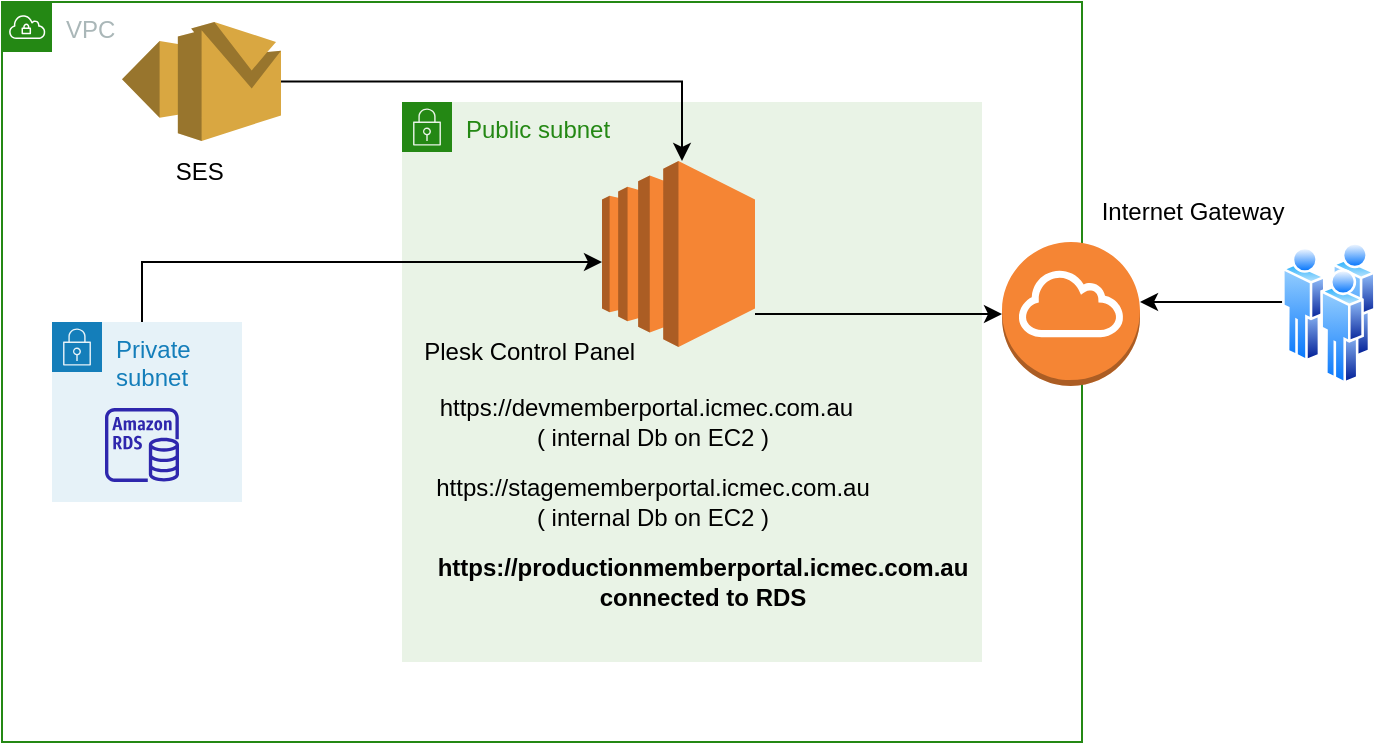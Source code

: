 <mxfile version="20.8.19" type="device"><diagram id="sURr40B0i4ssuBCh5Qqx" name="Page-1"><mxGraphModel dx="1647" dy="876" grid="1" gridSize="10" guides="1" tooltips="1" connect="1" arrows="1" fold="1" page="1" pageScale="1" pageWidth="827" pageHeight="1169" math="0" shadow="0"><root><mxCell id="0"/><mxCell id="1" parent="0"/><mxCell id="E-zNsAhclCPM9enmIiqa-1" value="VPC" style="points=[[0,0],[0.25,0],[0.5,0],[0.75,0],[1,0],[1,0.25],[1,0.5],[1,0.75],[1,1],[0.75,1],[0.5,1],[0.25,1],[0,1],[0,0.75],[0,0.5],[0,0.25]];outlineConnect=0;gradientColor=none;html=1;whiteSpace=wrap;fontSize=12;fontStyle=0;container=1;pointerEvents=0;collapsible=0;recursiveResize=0;shape=mxgraph.aws4.group;grIcon=mxgraph.aws4.group_vpc;strokeColor=#248814;fillColor=none;verticalAlign=top;align=left;spacingLeft=30;fontColor=#AAB7B8;dashed=0;" parent="1" vertex="1"><mxGeometry x="100" y="110" width="540" height="370" as="geometry"/></mxCell><mxCell id="E-zNsAhclCPM9enmIiqa-4" value="Public subnet" style="points=[[0,0],[0.25,0],[0.5,0],[0.75,0],[1,0],[1,0.25],[1,0.5],[1,0.75],[1,1],[0.75,1],[0.5,1],[0.25,1],[0,1],[0,0.75],[0,0.5],[0,0.25]];outlineConnect=0;gradientColor=none;html=1;whiteSpace=wrap;fontSize=12;fontStyle=0;container=1;pointerEvents=0;collapsible=0;recursiveResize=0;shape=mxgraph.aws4.group;grIcon=mxgraph.aws4.group_security_group;grStroke=0;strokeColor=#248814;fillColor=#E9F3E6;verticalAlign=top;align=left;spacingLeft=30;fontColor=#248814;dashed=0;" parent="E-zNsAhclCPM9enmIiqa-1" vertex="1"><mxGeometry x="200" y="50" width="290" height="280" as="geometry"/></mxCell><mxCell id="E-zNsAhclCPM9enmIiqa-2" value="" style="outlineConnect=0;dashed=0;verticalLabelPosition=bottom;verticalAlign=top;align=center;html=1;shape=mxgraph.aws3.ec2;fillColor=#F58534;gradientColor=none;" parent="E-zNsAhclCPM9enmIiqa-4" vertex="1"><mxGeometry x="100" y="29.5" width="76.5" height="93" as="geometry"/></mxCell><mxCell id="E-zNsAhclCPM9enmIiqa-23" value="Plesk Control Panel&amp;nbsp;" style="text;html=1;align=center;verticalAlign=middle;resizable=0;points=[];autosize=1;strokeColor=none;fillColor=none;" parent="E-zNsAhclCPM9enmIiqa-4" vertex="1"><mxGeometry y="110" width="130" height="30" as="geometry"/></mxCell><mxCell id="E-zNsAhclCPM9enmIiqa-25" value="https://devmemberportal.icmec.com.au&lt;span style=&quot;white-space: pre;&quot;&gt;&#9;&lt;/span&gt;&lt;br&gt;( internal Db on EC2 )" style="text;html=1;align=center;verticalAlign=middle;resizable=0;points=[];autosize=1;strokeColor=none;fillColor=none;" parent="E-zNsAhclCPM9enmIiqa-4" vertex="1"><mxGeometry x="5" y="140" width="240" height="40" as="geometry"/></mxCell><mxCell id="E-zNsAhclCPM9enmIiqa-26" value="https://stagememberportal.icmec.com.au&lt;br&gt;( internal Db on EC2 )" style="text;html=1;align=center;verticalAlign=middle;resizable=0;points=[];autosize=1;strokeColor=none;fillColor=none;" parent="E-zNsAhclCPM9enmIiqa-4" vertex="1"><mxGeometry x="5" y="180" width="240" height="40" as="geometry"/></mxCell><mxCell id="E-zNsAhclCPM9enmIiqa-27" value="&lt;b&gt;https://productionmemberportal.icmec.com.au&lt;br&gt;connected to RDS&lt;/b&gt;" style="text;html=1;align=center;verticalAlign=middle;resizable=0;points=[];autosize=1;strokeColor=none;fillColor=none;" parent="E-zNsAhclCPM9enmIiqa-4" vertex="1"><mxGeometry x="5" y="220" width="290" height="40" as="geometry"/></mxCell><mxCell id="E-zNsAhclCPM9enmIiqa-10" value="" style="edgeStyle=orthogonalEdgeStyle;rounded=0;orthogonalLoop=1;jettySize=auto;html=1;" parent="E-zNsAhclCPM9enmIiqa-1" source="E-zNsAhclCPM9enmIiqa-3" target="E-zNsAhclCPM9enmIiqa-2" edge="1"><mxGeometry relative="1" as="geometry"><Array as="points"><mxPoint x="70" y="130"/></Array></mxGeometry></mxCell><mxCell id="E-zNsAhclCPM9enmIiqa-6" value="Private subnet" style="points=[[0,0],[0.25,0],[0.5,0],[0.75,0],[1,0],[1,0.25],[1,0.5],[1,0.75],[1,1],[0.75,1],[0.5,1],[0.25,1],[0,1],[0,0.75],[0,0.5],[0,0.25]];outlineConnect=0;gradientColor=none;html=1;whiteSpace=wrap;fontSize=12;fontStyle=0;container=1;pointerEvents=0;collapsible=0;recursiveResize=0;shape=mxgraph.aws4.group;grIcon=mxgraph.aws4.group_security_group;grStroke=0;strokeColor=#147EBA;fillColor=#E6F2F8;verticalAlign=top;align=left;spacingLeft=30;fontColor=#147EBA;dashed=0;" parent="E-zNsAhclCPM9enmIiqa-1" vertex="1"><mxGeometry x="25" y="160" width="95" height="90" as="geometry"/></mxCell><mxCell id="E-zNsAhclCPM9enmIiqa-3" value="" style="sketch=0;outlineConnect=0;fontColor=#232F3E;gradientColor=none;fillColor=#2E27AD;strokeColor=none;dashed=0;verticalLabelPosition=bottom;verticalAlign=top;align=center;html=1;fontSize=12;fontStyle=0;aspect=fixed;pointerEvents=1;shape=mxgraph.aws4.rds_instance;" parent="E-zNsAhclCPM9enmIiqa-6" vertex="1"><mxGeometry x="26.5" y="43" width="37" height="37" as="geometry"/></mxCell><mxCell id="E-zNsAhclCPM9enmIiqa-18" value="" style="edgeStyle=orthogonalEdgeStyle;rounded=0;orthogonalLoop=1;jettySize=auto;html=1;" parent="E-zNsAhclCPM9enmIiqa-1" source="E-zNsAhclCPM9enmIiqa-17" target="E-zNsAhclCPM9enmIiqa-2" edge="1"><mxGeometry relative="1" as="geometry"><Array as="points"><mxPoint x="340" y="40"/></Array></mxGeometry></mxCell><mxCell id="E-zNsAhclCPM9enmIiqa-17" value="" style="outlineConnect=0;dashed=0;verticalLabelPosition=bottom;verticalAlign=top;align=center;html=1;shape=mxgraph.aws3.ses;fillColor=#D9A741;gradientColor=none;" parent="E-zNsAhclCPM9enmIiqa-1" vertex="1"><mxGeometry x="60" y="10" width="79.5" height="59.5" as="geometry"/></mxCell><mxCell id="E-zNsAhclCPM9enmIiqa-21" value="SES&amp;nbsp;" style="text;html=1;align=center;verticalAlign=middle;resizable=0;points=[];autosize=1;strokeColor=none;fillColor=none;" parent="E-zNsAhclCPM9enmIiqa-1" vertex="1"><mxGeometry x="74.75" y="69.5" width="50" height="30" as="geometry"/></mxCell><mxCell id="E-zNsAhclCPM9enmIiqa-14" value="Internet Gateway" style="text;html=1;align=center;verticalAlign=middle;resizable=0;points=[];autosize=1;strokeColor=none;fillColor=none;" parent="1" vertex="1"><mxGeometry x="640" y="200" width="110" height="30" as="geometry"/></mxCell><mxCell id="E-zNsAhclCPM9enmIiqa-16" value="" style="edgeStyle=orthogonalEdgeStyle;rounded=0;orthogonalLoop=1;jettySize=auto;html=1;" parent="1" source="E-zNsAhclCPM9enmIiqa-15" target="E-zNsAhclCPM9enmIiqa-12" edge="1"><mxGeometry relative="1" as="geometry"><Array as="points"><mxPoint x="710" y="260"/><mxPoint x="710" y="260"/></Array></mxGeometry></mxCell><mxCell id="E-zNsAhclCPM9enmIiqa-15" value="" style="aspect=fixed;perimeter=ellipsePerimeter;html=1;align=center;shadow=0;dashed=0;spacingTop=3;image;image=img/lib/active_directory/users.svg;" parent="1" vertex="1"><mxGeometry x="740" y="230" width="46.86" height="71" as="geometry"/></mxCell><mxCell id="E-zNsAhclCPM9enmIiqa-12" value="" style="outlineConnect=0;dashed=0;verticalLabelPosition=bottom;verticalAlign=top;align=center;html=1;shape=mxgraph.aws3.internet_gateway;fillColor=#F58534;gradientColor=none;" parent="1" vertex="1"><mxGeometry x="600" y="230" width="69" height="72" as="geometry"/></mxCell><mxCell id="E-zNsAhclCPM9enmIiqa-13" value="" style="edgeStyle=orthogonalEdgeStyle;rounded=0;orthogonalLoop=1;jettySize=auto;html=1;" parent="1" source="E-zNsAhclCPM9enmIiqa-2" target="E-zNsAhclCPM9enmIiqa-12" edge="1"><mxGeometry relative="1" as="geometry"><Array as="points"><mxPoint x="540" y="266"/><mxPoint x="540" y="266"/></Array></mxGeometry></mxCell></root></mxGraphModel></diagram></mxfile>